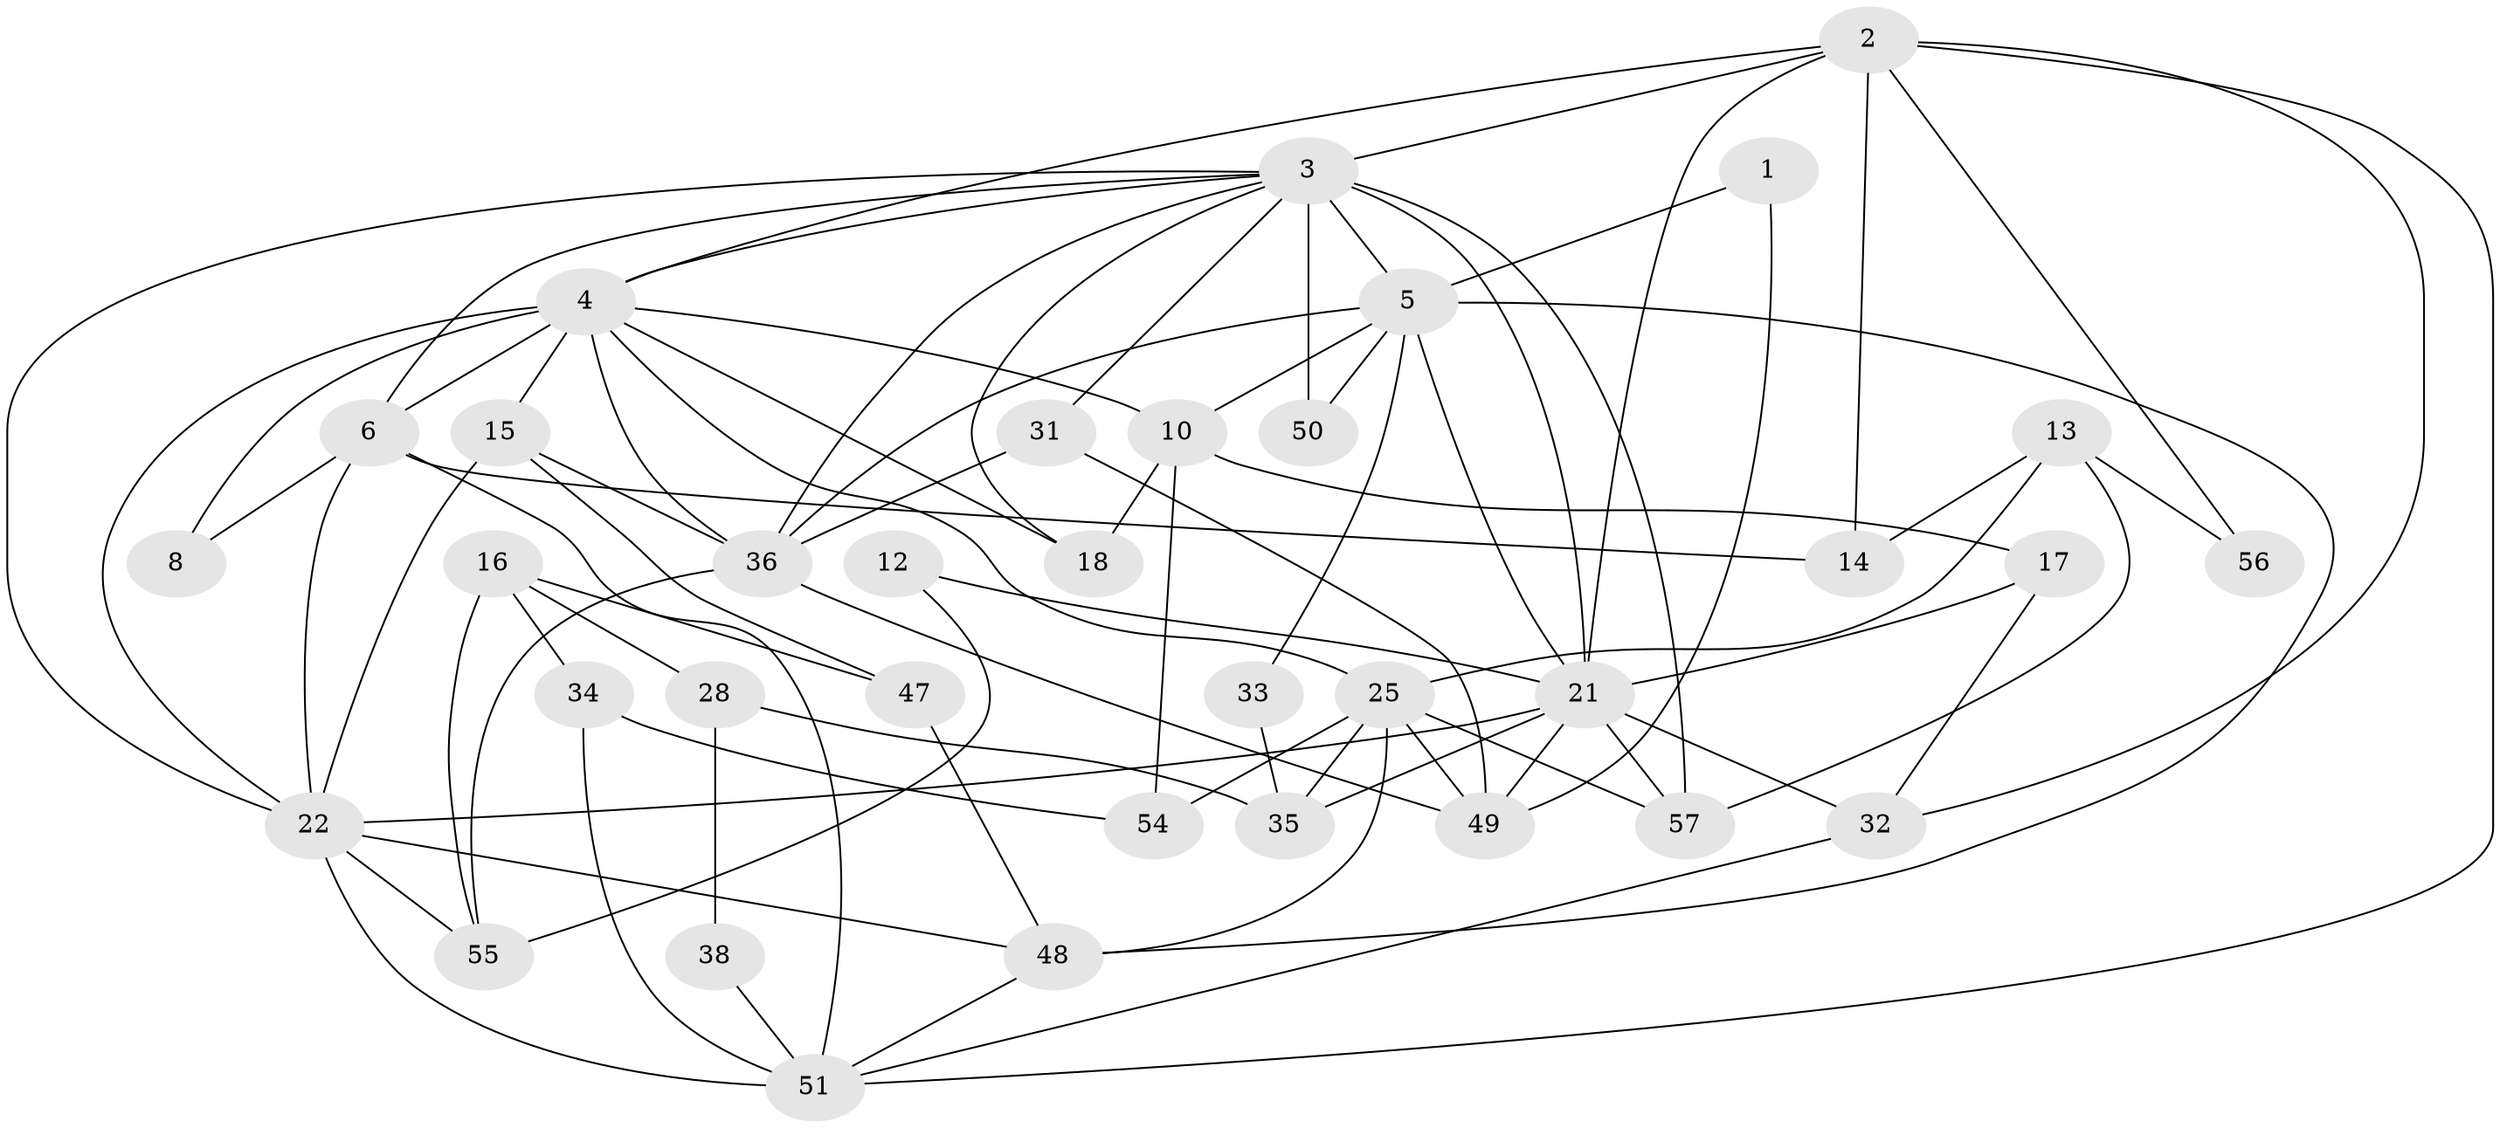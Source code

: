 // original degree distribution, {2: 0.13559322033898305, 5: 0.2711864406779661, 3: 0.2711864406779661, 8: 0.03389830508474576, 4: 0.22033898305084745, 6: 0.06779661016949153}
// Generated by graph-tools (version 1.1) at 2025/18/03/04/25 18:18:57]
// undirected, 35 vertices, 81 edges
graph export_dot {
graph [start="1"]
  node [color=gray90,style=filled];
  1;
  2 [super="+20+9+26"];
  3 [super="+19+7+39"];
  4 [super="+11"];
  5 [super="+29"];
  6 [super="+43"];
  8;
  10 [super="+45"];
  12;
  13;
  14;
  15;
  16 [super="+27"];
  17;
  18;
  21 [super="+24+23"];
  22 [super="+37"];
  25 [super="+44"];
  28;
  31;
  32 [super="+46"];
  33;
  34;
  35;
  36 [super="+41+40"];
  38;
  47;
  48;
  49;
  50;
  51 [super="+52"];
  54;
  55;
  56;
  57;
  1 -- 49;
  1 -- 5;
  2 -- 14 [weight=3];
  2 -- 21;
  2 -- 4 [weight=2];
  2 -- 51 [weight=2];
  2 -- 56;
  2 -- 32;
  2 -- 3;
  3 -- 4;
  3 -- 6;
  3 -- 18;
  3 -- 50 [weight=2];
  3 -- 21;
  3 -- 57;
  3 -- 5 [weight=2];
  3 -- 31;
  3 -- 36;
  3 -- 22;
  4 -- 25;
  4 -- 6;
  4 -- 8;
  4 -- 15;
  4 -- 18;
  4 -- 22;
  4 -- 10;
  4 -- 36;
  5 -- 50;
  5 -- 36;
  5 -- 48;
  5 -- 33;
  5 -- 21 [weight=2];
  5 -- 10;
  6 -- 22 [weight=2];
  6 -- 8;
  6 -- 14;
  6 -- 51;
  10 -- 17;
  10 -- 18;
  10 -- 54;
  12 -- 55;
  12 -- 21;
  13 -- 14;
  13 -- 25;
  13 -- 56;
  13 -- 57;
  15 -- 36;
  15 -- 47;
  15 -- 22;
  16 -- 47;
  16 -- 28;
  16 -- 34;
  16 -- 55;
  17 -- 21;
  17 -- 32;
  21 -- 35;
  21 -- 49;
  21 -- 32;
  21 -- 57;
  21 -- 22;
  22 -- 48;
  22 -- 51 [weight=2];
  22 -- 55;
  25 -- 49;
  25 -- 48;
  25 -- 57;
  25 -- 35;
  25 -- 54;
  28 -- 35;
  28 -- 38;
  31 -- 49;
  31 -- 36;
  32 -- 51;
  33 -- 35;
  34 -- 51;
  34 -- 54;
  36 -- 49;
  36 -- 55;
  38 -- 51;
  47 -- 48;
  48 -- 51;
}
